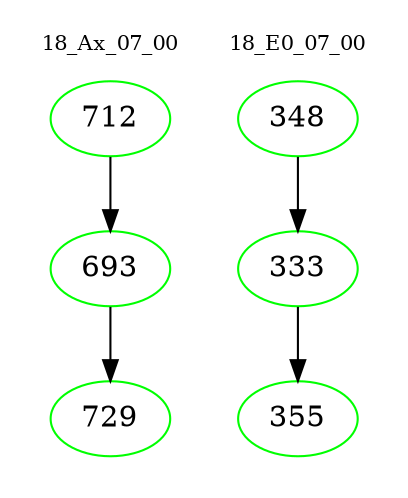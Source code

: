 digraph{
subgraph cluster_0 {
color = white
label = "18_Ax_07_00";
fontsize=10;
T0_712 [label="712", color="green"]
T0_712 -> T0_693 [color="black"]
T0_693 [label="693", color="green"]
T0_693 -> T0_729 [color="black"]
T0_729 [label="729", color="green"]
}
subgraph cluster_1 {
color = white
label = "18_E0_07_00";
fontsize=10;
T1_348 [label="348", color="green"]
T1_348 -> T1_333 [color="black"]
T1_333 [label="333", color="green"]
T1_333 -> T1_355 [color="black"]
T1_355 [label="355", color="green"]
}
}
